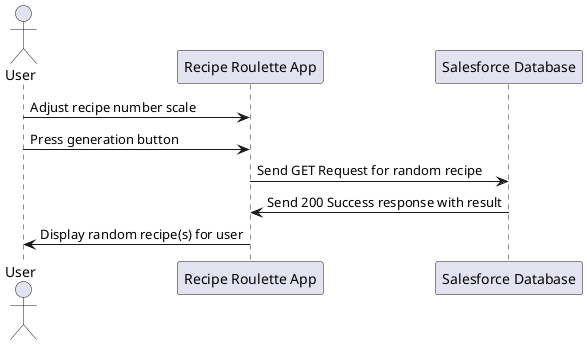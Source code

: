 @startuml recipe roulette retrieval


actor User
participant "Recipe Roulette App" as App
participant "Salesforce Database" as Database

User -> App: Adjust recipe number scale
User -> App: Press generation button
App -> Database: Send GET Request for random recipe
Database -> App: Send 200 Success response with result
App -> User: Display random recipe(s) for user

@enduml